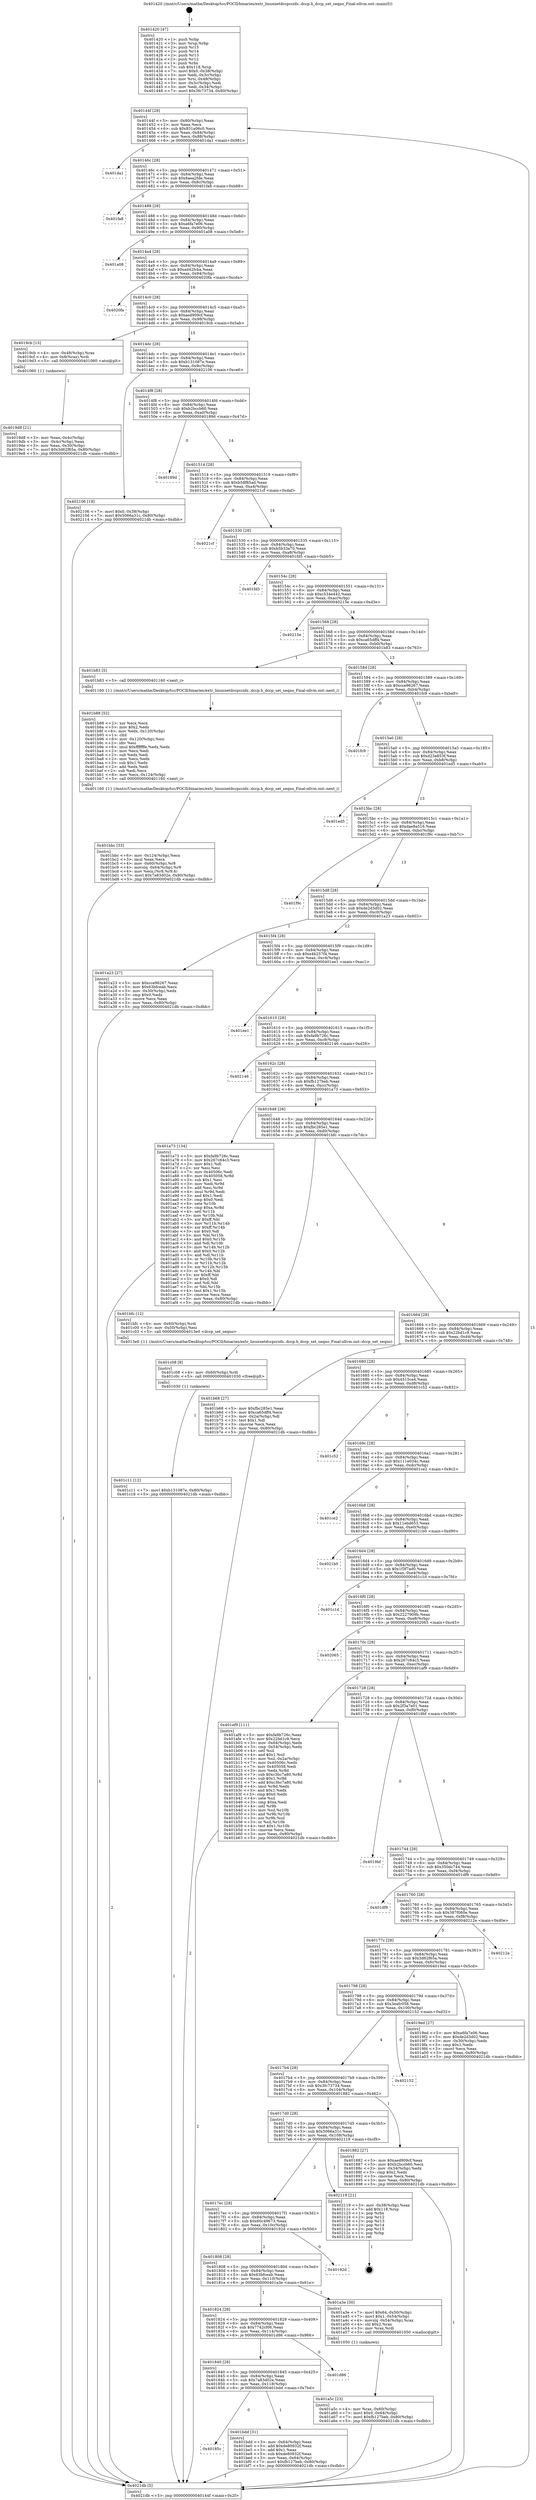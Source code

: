digraph "0x401420" {
  label = "0x401420 (/mnt/c/Users/mathe/Desktop/tcc/POCII/binaries/extr_linuxnetdccpccids..dccp.h_dccp_set_seqno_Final-ollvm.out::main(0))"
  labelloc = "t"
  node[shape=record]

  Entry [label="",width=0.3,height=0.3,shape=circle,fillcolor=black,style=filled]
  "0x40144f" [label="{
     0x40144f [29]\l
     | [instrs]\l
     &nbsp;&nbsp;0x40144f \<+3\>: mov -0x80(%rbp),%eax\l
     &nbsp;&nbsp;0x401452 \<+2\>: mov %eax,%ecx\l
     &nbsp;&nbsp;0x401454 \<+6\>: sub $0x831a06c0,%ecx\l
     &nbsp;&nbsp;0x40145a \<+6\>: mov %eax,-0x84(%rbp)\l
     &nbsp;&nbsp;0x401460 \<+6\>: mov %ecx,-0x88(%rbp)\l
     &nbsp;&nbsp;0x401466 \<+6\>: je 0000000000401da1 \<main+0x981\>\l
  }"]
  "0x401da1" [label="{
     0x401da1\l
  }", style=dashed]
  "0x40146c" [label="{
     0x40146c [28]\l
     | [instrs]\l
     &nbsp;&nbsp;0x40146c \<+5\>: jmp 0000000000401471 \<main+0x51\>\l
     &nbsp;&nbsp;0x401471 \<+6\>: mov -0x84(%rbp),%eax\l
     &nbsp;&nbsp;0x401477 \<+5\>: sub $0x8aea2fde,%eax\l
     &nbsp;&nbsp;0x40147c \<+6\>: mov %eax,-0x8c(%rbp)\l
     &nbsp;&nbsp;0x401482 \<+6\>: je 0000000000401fa8 \<main+0xb88\>\l
  }"]
  Exit [label="",width=0.3,height=0.3,shape=circle,fillcolor=black,style=filled,peripheries=2]
  "0x401fa8" [label="{
     0x401fa8\l
  }", style=dashed]
  "0x401488" [label="{
     0x401488 [28]\l
     | [instrs]\l
     &nbsp;&nbsp;0x401488 \<+5\>: jmp 000000000040148d \<main+0x6d\>\l
     &nbsp;&nbsp;0x40148d \<+6\>: mov -0x84(%rbp),%eax\l
     &nbsp;&nbsp;0x401493 \<+5\>: sub $0xa6fa7e06,%eax\l
     &nbsp;&nbsp;0x401498 \<+6\>: mov %eax,-0x90(%rbp)\l
     &nbsp;&nbsp;0x40149e \<+6\>: je 0000000000401a08 \<main+0x5e8\>\l
  }"]
  "0x401c11" [label="{
     0x401c11 [12]\l
     | [instrs]\l
     &nbsp;&nbsp;0x401c11 \<+7\>: movl $0xb131087e,-0x80(%rbp)\l
     &nbsp;&nbsp;0x401c18 \<+5\>: jmp 00000000004021db \<main+0xdbb\>\l
  }"]
  "0x401a08" [label="{
     0x401a08\l
  }", style=dashed]
  "0x4014a4" [label="{
     0x4014a4 [28]\l
     | [instrs]\l
     &nbsp;&nbsp;0x4014a4 \<+5\>: jmp 00000000004014a9 \<main+0x89\>\l
     &nbsp;&nbsp;0x4014a9 \<+6\>: mov -0x84(%rbp),%eax\l
     &nbsp;&nbsp;0x4014af \<+5\>: sub $0xad42fcba,%eax\l
     &nbsp;&nbsp;0x4014b4 \<+6\>: mov %eax,-0x94(%rbp)\l
     &nbsp;&nbsp;0x4014ba \<+6\>: je 00000000004020fa \<main+0xcda\>\l
  }"]
  "0x401c08" [label="{
     0x401c08 [9]\l
     | [instrs]\l
     &nbsp;&nbsp;0x401c08 \<+4\>: mov -0x60(%rbp),%rdi\l
     &nbsp;&nbsp;0x401c0c \<+5\>: call 0000000000401030 \<free@plt\>\l
     | [calls]\l
     &nbsp;&nbsp;0x401030 \{1\} (unknown)\l
  }"]
  "0x4020fa" [label="{
     0x4020fa\l
  }", style=dashed]
  "0x4014c0" [label="{
     0x4014c0 [28]\l
     | [instrs]\l
     &nbsp;&nbsp;0x4014c0 \<+5\>: jmp 00000000004014c5 \<main+0xa5\>\l
     &nbsp;&nbsp;0x4014c5 \<+6\>: mov -0x84(%rbp),%eax\l
     &nbsp;&nbsp;0x4014cb \<+5\>: sub $0xaed909cf,%eax\l
     &nbsp;&nbsp;0x4014d0 \<+6\>: mov %eax,-0x98(%rbp)\l
     &nbsp;&nbsp;0x4014d6 \<+6\>: je 00000000004019cb \<main+0x5ab\>\l
  }"]
  "0x40185c" [label="{
     0x40185c\l
  }", style=dashed]
  "0x4019cb" [label="{
     0x4019cb [13]\l
     | [instrs]\l
     &nbsp;&nbsp;0x4019cb \<+4\>: mov -0x48(%rbp),%rax\l
     &nbsp;&nbsp;0x4019cf \<+4\>: mov 0x8(%rax),%rdi\l
     &nbsp;&nbsp;0x4019d3 \<+5\>: call 0000000000401060 \<atoi@plt\>\l
     | [calls]\l
     &nbsp;&nbsp;0x401060 \{1\} (unknown)\l
  }"]
  "0x4014dc" [label="{
     0x4014dc [28]\l
     | [instrs]\l
     &nbsp;&nbsp;0x4014dc \<+5\>: jmp 00000000004014e1 \<main+0xc1\>\l
     &nbsp;&nbsp;0x4014e1 \<+6\>: mov -0x84(%rbp),%eax\l
     &nbsp;&nbsp;0x4014e7 \<+5\>: sub $0xb131087e,%eax\l
     &nbsp;&nbsp;0x4014ec \<+6\>: mov %eax,-0x9c(%rbp)\l
     &nbsp;&nbsp;0x4014f2 \<+6\>: je 0000000000402106 \<main+0xce6\>\l
  }"]
  "0x401bdd" [label="{
     0x401bdd [31]\l
     | [instrs]\l
     &nbsp;&nbsp;0x401bdd \<+3\>: mov -0x64(%rbp),%eax\l
     &nbsp;&nbsp;0x401be0 \<+5\>: add $0xde80932f,%eax\l
     &nbsp;&nbsp;0x401be5 \<+3\>: add $0x1,%eax\l
     &nbsp;&nbsp;0x401be8 \<+5\>: sub $0xde80932f,%eax\l
     &nbsp;&nbsp;0x401bed \<+3\>: mov %eax,-0x64(%rbp)\l
     &nbsp;&nbsp;0x401bf0 \<+7\>: movl $0xfb127beb,-0x80(%rbp)\l
     &nbsp;&nbsp;0x401bf7 \<+5\>: jmp 00000000004021db \<main+0xdbb\>\l
  }"]
  "0x402106" [label="{
     0x402106 [19]\l
     | [instrs]\l
     &nbsp;&nbsp;0x402106 \<+7\>: movl $0x0,-0x38(%rbp)\l
     &nbsp;&nbsp;0x40210d \<+7\>: movl $0x5066a31c,-0x80(%rbp)\l
     &nbsp;&nbsp;0x402114 \<+5\>: jmp 00000000004021db \<main+0xdbb\>\l
  }"]
  "0x4014f8" [label="{
     0x4014f8 [28]\l
     | [instrs]\l
     &nbsp;&nbsp;0x4014f8 \<+5\>: jmp 00000000004014fd \<main+0xdd\>\l
     &nbsp;&nbsp;0x4014fd \<+6\>: mov -0x84(%rbp),%eax\l
     &nbsp;&nbsp;0x401503 \<+5\>: sub $0xb2bccb60,%eax\l
     &nbsp;&nbsp;0x401508 \<+6\>: mov %eax,-0xa0(%rbp)\l
     &nbsp;&nbsp;0x40150e \<+6\>: je 000000000040189d \<main+0x47d\>\l
  }"]
  "0x401840" [label="{
     0x401840 [28]\l
     | [instrs]\l
     &nbsp;&nbsp;0x401840 \<+5\>: jmp 0000000000401845 \<main+0x425\>\l
     &nbsp;&nbsp;0x401845 \<+6\>: mov -0x84(%rbp),%eax\l
     &nbsp;&nbsp;0x40184b \<+5\>: sub $0x7a83d02e,%eax\l
     &nbsp;&nbsp;0x401850 \<+6\>: mov %eax,-0x118(%rbp)\l
     &nbsp;&nbsp;0x401856 \<+6\>: je 0000000000401bdd \<main+0x7bd\>\l
  }"]
  "0x40189d" [label="{
     0x40189d\l
  }", style=dashed]
  "0x401514" [label="{
     0x401514 [28]\l
     | [instrs]\l
     &nbsp;&nbsp;0x401514 \<+5\>: jmp 0000000000401519 \<main+0xf9\>\l
     &nbsp;&nbsp;0x401519 \<+6\>: mov -0x84(%rbp),%eax\l
     &nbsp;&nbsp;0x40151f \<+5\>: sub $0xb58f85ad,%eax\l
     &nbsp;&nbsp;0x401524 \<+6\>: mov %eax,-0xa4(%rbp)\l
     &nbsp;&nbsp;0x40152a \<+6\>: je 00000000004021cf \<main+0xdaf\>\l
  }"]
  "0x401d86" [label="{
     0x401d86\l
  }", style=dashed]
  "0x4021cf" [label="{
     0x4021cf\l
  }", style=dashed]
  "0x401530" [label="{
     0x401530 [28]\l
     | [instrs]\l
     &nbsp;&nbsp;0x401530 \<+5\>: jmp 0000000000401535 \<main+0x115\>\l
     &nbsp;&nbsp;0x401535 \<+6\>: mov -0x84(%rbp),%eax\l
     &nbsp;&nbsp;0x40153b \<+5\>: sub $0xb5b33a70,%eax\l
     &nbsp;&nbsp;0x401540 \<+6\>: mov %eax,-0xa8(%rbp)\l
     &nbsp;&nbsp;0x401546 \<+6\>: je 0000000000401fd5 \<main+0xbb5\>\l
  }"]
  "0x401bbc" [label="{
     0x401bbc [33]\l
     | [instrs]\l
     &nbsp;&nbsp;0x401bbc \<+6\>: mov -0x124(%rbp),%ecx\l
     &nbsp;&nbsp;0x401bc2 \<+3\>: imul %eax,%ecx\l
     &nbsp;&nbsp;0x401bc5 \<+4\>: mov -0x60(%rbp),%r8\l
     &nbsp;&nbsp;0x401bc9 \<+4\>: movslq -0x64(%rbp),%r9\l
     &nbsp;&nbsp;0x401bcd \<+4\>: mov %ecx,(%r8,%r9,4)\l
     &nbsp;&nbsp;0x401bd1 \<+7\>: movl $0x7a83d02e,-0x80(%rbp)\l
     &nbsp;&nbsp;0x401bd8 \<+5\>: jmp 00000000004021db \<main+0xdbb\>\l
  }"]
  "0x401fd5" [label="{
     0x401fd5\l
  }", style=dashed]
  "0x40154c" [label="{
     0x40154c [28]\l
     | [instrs]\l
     &nbsp;&nbsp;0x40154c \<+5\>: jmp 0000000000401551 \<main+0x131\>\l
     &nbsp;&nbsp;0x401551 \<+6\>: mov -0x84(%rbp),%eax\l
     &nbsp;&nbsp;0x401557 \<+5\>: sub $0xc534e442,%eax\l
     &nbsp;&nbsp;0x40155c \<+6\>: mov %eax,-0xac(%rbp)\l
     &nbsp;&nbsp;0x401562 \<+6\>: je 000000000040215e \<main+0xd3e\>\l
  }"]
  "0x401b88" [label="{
     0x401b88 [52]\l
     | [instrs]\l
     &nbsp;&nbsp;0x401b88 \<+2\>: xor %ecx,%ecx\l
     &nbsp;&nbsp;0x401b8a \<+5\>: mov $0x2,%edx\l
     &nbsp;&nbsp;0x401b8f \<+6\>: mov %edx,-0x120(%rbp)\l
     &nbsp;&nbsp;0x401b95 \<+1\>: cltd\l
     &nbsp;&nbsp;0x401b96 \<+6\>: mov -0x120(%rbp),%esi\l
     &nbsp;&nbsp;0x401b9c \<+2\>: idiv %esi\l
     &nbsp;&nbsp;0x401b9e \<+6\>: imul $0xfffffffe,%edx,%edx\l
     &nbsp;&nbsp;0x401ba4 \<+2\>: mov %ecx,%edi\l
     &nbsp;&nbsp;0x401ba6 \<+2\>: sub %edx,%edi\l
     &nbsp;&nbsp;0x401ba8 \<+2\>: mov %ecx,%edx\l
     &nbsp;&nbsp;0x401baa \<+3\>: sub $0x1,%edx\l
     &nbsp;&nbsp;0x401bad \<+2\>: add %edx,%edi\l
     &nbsp;&nbsp;0x401baf \<+2\>: sub %edi,%ecx\l
     &nbsp;&nbsp;0x401bb1 \<+6\>: mov %ecx,-0x124(%rbp)\l
     &nbsp;&nbsp;0x401bb7 \<+5\>: call 0000000000401160 \<next_i\>\l
     | [calls]\l
     &nbsp;&nbsp;0x401160 \{1\} (/mnt/c/Users/mathe/Desktop/tcc/POCII/binaries/extr_linuxnetdccpccids..dccp.h_dccp_set_seqno_Final-ollvm.out::next_i)\l
  }"]
  "0x40215e" [label="{
     0x40215e\l
  }", style=dashed]
  "0x401568" [label="{
     0x401568 [28]\l
     | [instrs]\l
     &nbsp;&nbsp;0x401568 \<+5\>: jmp 000000000040156d \<main+0x14d\>\l
     &nbsp;&nbsp;0x40156d \<+6\>: mov -0x84(%rbp),%eax\l
     &nbsp;&nbsp;0x401573 \<+5\>: sub $0xca65dff4,%eax\l
     &nbsp;&nbsp;0x401578 \<+6\>: mov %eax,-0xb0(%rbp)\l
     &nbsp;&nbsp;0x40157e \<+6\>: je 0000000000401b83 \<main+0x763\>\l
  }"]
  "0x401a5c" [label="{
     0x401a5c [23]\l
     | [instrs]\l
     &nbsp;&nbsp;0x401a5c \<+4\>: mov %rax,-0x60(%rbp)\l
     &nbsp;&nbsp;0x401a60 \<+7\>: movl $0x0,-0x64(%rbp)\l
     &nbsp;&nbsp;0x401a67 \<+7\>: movl $0xfb127beb,-0x80(%rbp)\l
     &nbsp;&nbsp;0x401a6e \<+5\>: jmp 00000000004021db \<main+0xdbb\>\l
  }"]
  "0x401b83" [label="{
     0x401b83 [5]\l
     | [instrs]\l
     &nbsp;&nbsp;0x401b83 \<+5\>: call 0000000000401160 \<next_i\>\l
     | [calls]\l
     &nbsp;&nbsp;0x401160 \{1\} (/mnt/c/Users/mathe/Desktop/tcc/POCII/binaries/extr_linuxnetdccpccids..dccp.h_dccp_set_seqno_Final-ollvm.out::next_i)\l
  }"]
  "0x401584" [label="{
     0x401584 [28]\l
     | [instrs]\l
     &nbsp;&nbsp;0x401584 \<+5\>: jmp 0000000000401589 \<main+0x169\>\l
     &nbsp;&nbsp;0x401589 \<+6\>: mov -0x84(%rbp),%eax\l
     &nbsp;&nbsp;0x40158f \<+5\>: sub $0xcce96267,%eax\l
     &nbsp;&nbsp;0x401594 \<+6\>: mov %eax,-0xb4(%rbp)\l
     &nbsp;&nbsp;0x40159a \<+6\>: je 0000000000401fc9 \<main+0xba9\>\l
  }"]
  "0x401824" [label="{
     0x401824 [28]\l
     | [instrs]\l
     &nbsp;&nbsp;0x401824 \<+5\>: jmp 0000000000401829 \<main+0x409\>\l
     &nbsp;&nbsp;0x401829 \<+6\>: mov -0x84(%rbp),%eax\l
     &nbsp;&nbsp;0x40182f \<+5\>: sub $0x7742cf06,%eax\l
     &nbsp;&nbsp;0x401834 \<+6\>: mov %eax,-0x114(%rbp)\l
     &nbsp;&nbsp;0x40183a \<+6\>: je 0000000000401d86 \<main+0x966\>\l
  }"]
  "0x401fc9" [label="{
     0x401fc9\l
  }", style=dashed]
  "0x4015a0" [label="{
     0x4015a0 [28]\l
     | [instrs]\l
     &nbsp;&nbsp;0x4015a0 \<+5\>: jmp 00000000004015a5 \<main+0x185\>\l
     &nbsp;&nbsp;0x4015a5 \<+6\>: mov -0x84(%rbp),%eax\l
     &nbsp;&nbsp;0x4015ab \<+5\>: sub $0xd23a853f,%eax\l
     &nbsp;&nbsp;0x4015b0 \<+6\>: mov %eax,-0xb8(%rbp)\l
     &nbsp;&nbsp;0x4015b6 \<+6\>: je 0000000000401ed5 \<main+0xab5\>\l
  }"]
  "0x401a3e" [label="{
     0x401a3e [30]\l
     | [instrs]\l
     &nbsp;&nbsp;0x401a3e \<+7\>: movl $0x64,-0x50(%rbp)\l
     &nbsp;&nbsp;0x401a45 \<+7\>: movl $0x1,-0x54(%rbp)\l
     &nbsp;&nbsp;0x401a4c \<+4\>: movslq -0x54(%rbp),%rax\l
     &nbsp;&nbsp;0x401a50 \<+4\>: shl $0x2,%rax\l
     &nbsp;&nbsp;0x401a54 \<+3\>: mov %rax,%rdi\l
     &nbsp;&nbsp;0x401a57 \<+5\>: call 0000000000401050 \<malloc@plt\>\l
     | [calls]\l
     &nbsp;&nbsp;0x401050 \{1\} (unknown)\l
  }"]
  "0x401ed5" [label="{
     0x401ed5\l
  }", style=dashed]
  "0x4015bc" [label="{
     0x4015bc [28]\l
     | [instrs]\l
     &nbsp;&nbsp;0x4015bc \<+5\>: jmp 00000000004015c1 \<main+0x1a1\>\l
     &nbsp;&nbsp;0x4015c1 \<+6\>: mov -0x84(%rbp),%eax\l
     &nbsp;&nbsp;0x4015c7 \<+5\>: sub $0xdae8a516,%eax\l
     &nbsp;&nbsp;0x4015cc \<+6\>: mov %eax,-0xbc(%rbp)\l
     &nbsp;&nbsp;0x4015d2 \<+6\>: je 0000000000401f9c \<main+0xb7c\>\l
  }"]
  "0x401808" [label="{
     0x401808 [28]\l
     | [instrs]\l
     &nbsp;&nbsp;0x401808 \<+5\>: jmp 000000000040180d \<main+0x3ed\>\l
     &nbsp;&nbsp;0x40180d \<+6\>: mov -0x84(%rbp),%eax\l
     &nbsp;&nbsp;0x401813 \<+5\>: sub $0x63bfceab,%eax\l
     &nbsp;&nbsp;0x401818 \<+6\>: mov %eax,-0x110(%rbp)\l
     &nbsp;&nbsp;0x40181e \<+6\>: je 0000000000401a3e \<main+0x61e\>\l
  }"]
  "0x401f9c" [label="{
     0x401f9c\l
  }", style=dashed]
  "0x4015d8" [label="{
     0x4015d8 [28]\l
     | [instrs]\l
     &nbsp;&nbsp;0x4015d8 \<+5\>: jmp 00000000004015dd \<main+0x1bd\>\l
     &nbsp;&nbsp;0x4015dd \<+6\>: mov -0x84(%rbp),%eax\l
     &nbsp;&nbsp;0x4015e3 \<+5\>: sub $0xde2d3d02,%eax\l
     &nbsp;&nbsp;0x4015e8 \<+6\>: mov %eax,-0xc0(%rbp)\l
     &nbsp;&nbsp;0x4015ee \<+6\>: je 0000000000401a23 \<main+0x603\>\l
  }"]
  "0x40192d" [label="{
     0x40192d\l
  }", style=dashed]
  "0x401a23" [label="{
     0x401a23 [27]\l
     | [instrs]\l
     &nbsp;&nbsp;0x401a23 \<+5\>: mov $0xcce96267,%eax\l
     &nbsp;&nbsp;0x401a28 \<+5\>: mov $0x63bfceab,%ecx\l
     &nbsp;&nbsp;0x401a2d \<+3\>: mov -0x30(%rbp),%edx\l
     &nbsp;&nbsp;0x401a30 \<+3\>: cmp $0x0,%edx\l
     &nbsp;&nbsp;0x401a33 \<+3\>: cmove %ecx,%eax\l
     &nbsp;&nbsp;0x401a36 \<+3\>: mov %eax,-0x80(%rbp)\l
     &nbsp;&nbsp;0x401a39 \<+5\>: jmp 00000000004021db \<main+0xdbb\>\l
  }"]
  "0x4015f4" [label="{
     0x4015f4 [28]\l
     | [instrs]\l
     &nbsp;&nbsp;0x4015f4 \<+5\>: jmp 00000000004015f9 \<main+0x1d9\>\l
     &nbsp;&nbsp;0x4015f9 \<+6\>: mov -0x84(%rbp),%eax\l
     &nbsp;&nbsp;0x4015ff \<+5\>: sub $0xe4b257f4,%eax\l
     &nbsp;&nbsp;0x401604 \<+6\>: mov %eax,-0xc4(%rbp)\l
     &nbsp;&nbsp;0x40160a \<+6\>: je 0000000000401ee1 \<main+0xac1\>\l
  }"]
  "0x4017ec" [label="{
     0x4017ec [28]\l
     | [instrs]\l
     &nbsp;&nbsp;0x4017ec \<+5\>: jmp 00000000004017f1 \<main+0x3d1\>\l
     &nbsp;&nbsp;0x4017f1 \<+6\>: mov -0x84(%rbp),%eax\l
     &nbsp;&nbsp;0x4017f7 \<+5\>: sub $0x60c49673,%eax\l
     &nbsp;&nbsp;0x4017fc \<+6\>: mov %eax,-0x10c(%rbp)\l
     &nbsp;&nbsp;0x401802 \<+6\>: je 000000000040192d \<main+0x50d\>\l
  }"]
  "0x401ee1" [label="{
     0x401ee1\l
  }", style=dashed]
  "0x401610" [label="{
     0x401610 [28]\l
     | [instrs]\l
     &nbsp;&nbsp;0x401610 \<+5\>: jmp 0000000000401615 \<main+0x1f5\>\l
     &nbsp;&nbsp;0x401615 \<+6\>: mov -0x84(%rbp),%eax\l
     &nbsp;&nbsp;0x40161b \<+5\>: sub $0xfa9b726c,%eax\l
     &nbsp;&nbsp;0x401620 \<+6\>: mov %eax,-0xc8(%rbp)\l
     &nbsp;&nbsp;0x401626 \<+6\>: je 0000000000402146 \<main+0xd26\>\l
  }"]
  "0x402119" [label="{
     0x402119 [21]\l
     | [instrs]\l
     &nbsp;&nbsp;0x402119 \<+3\>: mov -0x38(%rbp),%eax\l
     &nbsp;&nbsp;0x40211c \<+7\>: add $0x118,%rsp\l
     &nbsp;&nbsp;0x402123 \<+1\>: pop %rbx\l
     &nbsp;&nbsp;0x402124 \<+2\>: pop %r12\l
     &nbsp;&nbsp;0x402126 \<+2\>: pop %r13\l
     &nbsp;&nbsp;0x402128 \<+2\>: pop %r14\l
     &nbsp;&nbsp;0x40212a \<+2\>: pop %r15\l
     &nbsp;&nbsp;0x40212c \<+1\>: pop %rbp\l
     &nbsp;&nbsp;0x40212d \<+1\>: ret\l
  }"]
  "0x402146" [label="{
     0x402146\l
  }", style=dashed]
  "0x40162c" [label="{
     0x40162c [28]\l
     | [instrs]\l
     &nbsp;&nbsp;0x40162c \<+5\>: jmp 0000000000401631 \<main+0x211\>\l
     &nbsp;&nbsp;0x401631 \<+6\>: mov -0x84(%rbp),%eax\l
     &nbsp;&nbsp;0x401637 \<+5\>: sub $0xfb127beb,%eax\l
     &nbsp;&nbsp;0x40163c \<+6\>: mov %eax,-0xcc(%rbp)\l
     &nbsp;&nbsp;0x401642 \<+6\>: je 0000000000401a73 \<main+0x653\>\l
  }"]
  "0x4019d8" [label="{
     0x4019d8 [21]\l
     | [instrs]\l
     &nbsp;&nbsp;0x4019d8 \<+3\>: mov %eax,-0x4c(%rbp)\l
     &nbsp;&nbsp;0x4019db \<+3\>: mov -0x4c(%rbp),%eax\l
     &nbsp;&nbsp;0x4019de \<+3\>: mov %eax,-0x30(%rbp)\l
     &nbsp;&nbsp;0x4019e1 \<+7\>: movl $0x3d62f65a,-0x80(%rbp)\l
     &nbsp;&nbsp;0x4019e8 \<+5\>: jmp 00000000004021db \<main+0xdbb\>\l
  }"]
  "0x401a73" [label="{
     0x401a73 [134]\l
     | [instrs]\l
     &nbsp;&nbsp;0x401a73 \<+5\>: mov $0xfa9b726c,%eax\l
     &nbsp;&nbsp;0x401a78 \<+5\>: mov $0x267c64c3,%ecx\l
     &nbsp;&nbsp;0x401a7d \<+2\>: mov $0x1,%dl\l
     &nbsp;&nbsp;0x401a7f \<+2\>: xor %esi,%esi\l
     &nbsp;&nbsp;0x401a81 \<+7\>: mov 0x40506c,%edi\l
     &nbsp;&nbsp;0x401a88 \<+8\>: mov 0x405058,%r8d\l
     &nbsp;&nbsp;0x401a90 \<+3\>: sub $0x1,%esi\l
     &nbsp;&nbsp;0x401a93 \<+3\>: mov %edi,%r9d\l
     &nbsp;&nbsp;0x401a96 \<+3\>: add %esi,%r9d\l
     &nbsp;&nbsp;0x401a99 \<+4\>: imul %r9d,%edi\l
     &nbsp;&nbsp;0x401a9d \<+3\>: and $0x1,%edi\l
     &nbsp;&nbsp;0x401aa0 \<+3\>: cmp $0x0,%edi\l
     &nbsp;&nbsp;0x401aa3 \<+4\>: sete %r10b\l
     &nbsp;&nbsp;0x401aa7 \<+4\>: cmp $0xa,%r8d\l
     &nbsp;&nbsp;0x401aab \<+4\>: setl %r11b\l
     &nbsp;&nbsp;0x401aaf \<+3\>: mov %r10b,%bl\l
     &nbsp;&nbsp;0x401ab2 \<+3\>: xor $0xff,%bl\l
     &nbsp;&nbsp;0x401ab5 \<+3\>: mov %r11b,%r14b\l
     &nbsp;&nbsp;0x401ab8 \<+4\>: xor $0xff,%r14b\l
     &nbsp;&nbsp;0x401abc \<+3\>: xor $0x0,%dl\l
     &nbsp;&nbsp;0x401abf \<+3\>: mov %bl,%r15b\l
     &nbsp;&nbsp;0x401ac2 \<+4\>: and $0x0,%r15b\l
     &nbsp;&nbsp;0x401ac6 \<+3\>: and %dl,%r10b\l
     &nbsp;&nbsp;0x401ac9 \<+3\>: mov %r14b,%r12b\l
     &nbsp;&nbsp;0x401acc \<+4\>: and $0x0,%r12b\l
     &nbsp;&nbsp;0x401ad0 \<+3\>: and %dl,%r11b\l
     &nbsp;&nbsp;0x401ad3 \<+3\>: or %r10b,%r15b\l
     &nbsp;&nbsp;0x401ad6 \<+3\>: or %r11b,%r12b\l
     &nbsp;&nbsp;0x401ad9 \<+3\>: xor %r12b,%r15b\l
     &nbsp;&nbsp;0x401adc \<+3\>: or %r14b,%bl\l
     &nbsp;&nbsp;0x401adf \<+3\>: xor $0xff,%bl\l
     &nbsp;&nbsp;0x401ae2 \<+3\>: or $0x0,%dl\l
     &nbsp;&nbsp;0x401ae5 \<+2\>: and %dl,%bl\l
     &nbsp;&nbsp;0x401ae7 \<+3\>: or %bl,%r15b\l
     &nbsp;&nbsp;0x401aea \<+4\>: test $0x1,%r15b\l
     &nbsp;&nbsp;0x401aee \<+3\>: cmovne %ecx,%eax\l
     &nbsp;&nbsp;0x401af1 \<+3\>: mov %eax,-0x80(%rbp)\l
     &nbsp;&nbsp;0x401af4 \<+5\>: jmp 00000000004021db \<main+0xdbb\>\l
  }"]
  "0x401648" [label="{
     0x401648 [28]\l
     | [instrs]\l
     &nbsp;&nbsp;0x401648 \<+5\>: jmp 000000000040164d \<main+0x22d\>\l
     &nbsp;&nbsp;0x40164d \<+6\>: mov -0x84(%rbp),%eax\l
     &nbsp;&nbsp;0x401653 \<+5\>: sub $0xfbc285e1,%eax\l
     &nbsp;&nbsp;0x401658 \<+6\>: mov %eax,-0xd0(%rbp)\l
     &nbsp;&nbsp;0x40165e \<+6\>: je 0000000000401bfc \<main+0x7dc\>\l
  }"]
  "0x401420" [label="{
     0x401420 [47]\l
     | [instrs]\l
     &nbsp;&nbsp;0x401420 \<+1\>: push %rbp\l
     &nbsp;&nbsp;0x401421 \<+3\>: mov %rsp,%rbp\l
     &nbsp;&nbsp;0x401424 \<+2\>: push %r15\l
     &nbsp;&nbsp;0x401426 \<+2\>: push %r14\l
     &nbsp;&nbsp;0x401428 \<+2\>: push %r13\l
     &nbsp;&nbsp;0x40142a \<+2\>: push %r12\l
     &nbsp;&nbsp;0x40142c \<+1\>: push %rbx\l
     &nbsp;&nbsp;0x40142d \<+7\>: sub $0x118,%rsp\l
     &nbsp;&nbsp;0x401434 \<+7\>: movl $0x0,-0x38(%rbp)\l
     &nbsp;&nbsp;0x40143b \<+3\>: mov %edi,-0x3c(%rbp)\l
     &nbsp;&nbsp;0x40143e \<+4\>: mov %rsi,-0x48(%rbp)\l
     &nbsp;&nbsp;0x401442 \<+3\>: mov -0x3c(%rbp),%edi\l
     &nbsp;&nbsp;0x401445 \<+3\>: mov %edi,-0x34(%rbp)\l
     &nbsp;&nbsp;0x401448 \<+7\>: movl $0x3fc73734,-0x80(%rbp)\l
  }"]
  "0x401bfc" [label="{
     0x401bfc [12]\l
     | [instrs]\l
     &nbsp;&nbsp;0x401bfc \<+4\>: mov -0x60(%rbp),%rdi\l
     &nbsp;&nbsp;0x401c00 \<+3\>: mov -0x50(%rbp),%esi\l
     &nbsp;&nbsp;0x401c03 \<+5\>: call 00000000004013e0 \<dccp_set_seqno\>\l
     | [calls]\l
     &nbsp;&nbsp;0x4013e0 \{1\} (/mnt/c/Users/mathe/Desktop/tcc/POCII/binaries/extr_linuxnetdccpccids..dccp.h_dccp_set_seqno_Final-ollvm.out::dccp_set_seqno)\l
  }"]
  "0x401664" [label="{
     0x401664 [28]\l
     | [instrs]\l
     &nbsp;&nbsp;0x401664 \<+5\>: jmp 0000000000401669 \<main+0x249\>\l
     &nbsp;&nbsp;0x401669 \<+6\>: mov -0x84(%rbp),%eax\l
     &nbsp;&nbsp;0x40166f \<+5\>: sub $0x22bd1c9,%eax\l
     &nbsp;&nbsp;0x401674 \<+6\>: mov %eax,-0xd4(%rbp)\l
     &nbsp;&nbsp;0x40167a \<+6\>: je 0000000000401b68 \<main+0x748\>\l
  }"]
  "0x4021db" [label="{
     0x4021db [5]\l
     | [instrs]\l
     &nbsp;&nbsp;0x4021db \<+5\>: jmp 000000000040144f \<main+0x2f\>\l
  }"]
  "0x401b68" [label="{
     0x401b68 [27]\l
     | [instrs]\l
     &nbsp;&nbsp;0x401b68 \<+5\>: mov $0xfbc285e1,%eax\l
     &nbsp;&nbsp;0x401b6d \<+5\>: mov $0xca65dff4,%ecx\l
     &nbsp;&nbsp;0x401b72 \<+3\>: mov -0x2a(%rbp),%dl\l
     &nbsp;&nbsp;0x401b75 \<+3\>: test $0x1,%dl\l
     &nbsp;&nbsp;0x401b78 \<+3\>: cmovne %ecx,%eax\l
     &nbsp;&nbsp;0x401b7b \<+3\>: mov %eax,-0x80(%rbp)\l
     &nbsp;&nbsp;0x401b7e \<+5\>: jmp 00000000004021db \<main+0xdbb\>\l
  }"]
  "0x401680" [label="{
     0x401680 [28]\l
     | [instrs]\l
     &nbsp;&nbsp;0x401680 \<+5\>: jmp 0000000000401685 \<main+0x265\>\l
     &nbsp;&nbsp;0x401685 \<+6\>: mov -0x84(%rbp),%eax\l
     &nbsp;&nbsp;0x40168b \<+5\>: sub $0x4515ca4,%eax\l
     &nbsp;&nbsp;0x401690 \<+6\>: mov %eax,-0xd8(%rbp)\l
     &nbsp;&nbsp;0x401696 \<+6\>: je 0000000000401c52 \<main+0x832\>\l
  }"]
  "0x4017d0" [label="{
     0x4017d0 [28]\l
     | [instrs]\l
     &nbsp;&nbsp;0x4017d0 \<+5\>: jmp 00000000004017d5 \<main+0x3b5\>\l
     &nbsp;&nbsp;0x4017d5 \<+6\>: mov -0x84(%rbp),%eax\l
     &nbsp;&nbsp;0x4017db \<+5\>: sub $0x5066a31c,%eax\l
     &nbsp;&nbsp;0x4017e0 \<+6\>: mov %eax,-0x108(%rbp)\l
     &nbsp;&nbsp;0x4017e6 \<+6\>: je 0000000000402119 \<main+0xcf9\>\l
  }"]
  "0x401c52" [label="{
     0x401c52\l
  }", style=dashed]
  "0x40169c" [label="{
     0x40169c [28]\l
     | [instrs]\l
     &nbsp;&nbsp;0x40169c \<+5\>: jmp 00000000004016a1 \<main+0x281\>\l
     &nbsp;&nbsp;0x4016a1 \<+6\>: mov -0x84(%rbp),%eax\l
     &nbsp;&nbsp;0x4016a7 \<+5\>: sub $0x111e034c,%eax\l
     &nbsp;&nbsp;0x4016ac \<+6\>: mov %eax,-0xdc(%rbp)\l
     &nbsp;&nbsp;0x4016b2 \<+6\>: je 0000000000401ce2 \<main+0x8c2\>\l
  }"]
  "0x401882" [label="{
     0x401882 [27]\l
     | [instrs]\l
     &nbsp;&nbsp;0x401882 \<+5\>: mov $0xaed909cf,%eax\l
     &nbsp;&nbsp;0x401887 \<+5\>: mov $0xb2bccb60,%ecx\l
     &nbsp;&nbsp;0x40188c \<+3\>: mov -0x34(%rbp),%edx\l
     &nbsp;&nbsp;0x40188f \<+3\>: cmp $0x2,%edx\l
     &nbsp;&nbsp;0x401892 \<+3\>: cmovne %ecx,%eax\l
     &nbsp;&nbsp;0x401895 \<+3\>: mov %eax,-0x80(%rbp)\l
     &nbsp;&nbsp;0x401898 \<+5\>: jmp 00000000004021db \<main+0xdbb\>\l
  }"]
  "0x401ce2" [label="{
     0x401ce2\l
  }", style=dashed]
  "0x4016b8" [label="{
     0x4016b8 [28]\l
     | [instrs]\l
     &nbsp;&nbsp;0x4016b8 \<+5\>: jmp 00000000004016bd \<main+0x29d\>\l
     &nbsp;&nbsp;0x4016bd \<+6\>: mov -0x84(%rbp),%eax\l
     &nbsp;&nbsp;0x4016c3 \<+5\>: sub $0x11ebd653,%eax\l
     &nbsp;&nbsp;0x4016c8 \<+6\>: mov %eax,-0xe0(%rbp)\l
     &nbsp;&nbsp;0x4016ce \<+6\>: je 00000000004021b0 \<main+0xd90\>\l
  }"]
  "0x4017b4" [label="{
     0x4017b4 [28]\l
     | [instrs]\l
     &nbsp;&nbsp;0x4017b4 \<+5\>: jmp 00000000004017b9 \<main+0x399\>\l
     &nbsp;&nbsp;0x4017b9 \<+6\>: mov -0x84(%rbp),%eax\l
     &nbsp;&nbsp;0x4017bf \<+5\>: sub $0x3fc73734,%eax\l
     &nbsp;&nbsp;0x4017c4 \<+6\>: mov %eax,-0x104(%rbp)\l
     &nbsp;&nbsp;0x4017ca \<+6\>: je 0000000000401882 \<main+0x462\>\l
  }"]
  "0x4021b0" [label="{
     0x4021b0\l
  }", style=dashed]
  "0x4016d4" [label="{
     0x4016d4 [28]\l
     | [instrs]\l
     &nbsp;&nbsp;0x4016d4 \<+5\>: jmp 00000000004016d9 \<main+0x2b9\>\l
     &nbsp;&nbsp;0x4016d9 \<+6\>: mov -0x84(%rbp),%eax\l
     &nbsp;&nbsp;0x4016df \<+5\>: sub $0x1f3f7ad0,%eax\l
     &nbsp;&nbsp;0x4016e4 \<+6\>: mov %eax,-0xe4(%rbp)\l
     &nbsp;&nbsp;0x4016ea \<+6\>: je 0000000000401c1d \<main+0x7fd\>\l
  }"]
  "0x402152" [label="{
     0x402152\l
  }", style=dashed]
  "0x401c1d" [label="{
     0x401c1d\l
  }", style=dashed]
  "0x4016f0" [label="{
     0x4016f0 [28]\l
     | [instrs]\l
     &nbsp;&nbsp;0x4016f0 \<+5\>: jmp 00000000004016f5 \<main+0x2d5\>\l
     &nbsp;&nbsp;0x4016f5 \<+6\>: mov -0x84(%rbp),%eax\l
     &nbsp;&nbsp;0x4016fb \<+5\>: sub $0x2227909b,%eax\l
     &nbsp;&nbsp;0x401700 \<+6\>: mov %eax,-0xe8(%rbp)\l
     &nbsp;&nbsp;0x401706 \<+6\>: je 0000000000402065 \<main+0xc45\>\l
  }"]
  "0x401798" [label="{
     0x401798 [28]\l
     | [instrs]\l
     &nbsp;&nbsp;0x401798 \<+5\>: jmp 000000000040179d \<main+0x37d\>\l
     &nbsp;&nbsp;0x40179d \<+6\>: mov -0x84(%rbp),%eax\l
     &nbsp;&nbsp;0x4017a3 \<+5\>: sub $0x3eafc058,%eax\l
     &nbsp;&nbsp;0x4017a8 \<+6\>: mov %eax,-0x100(%rbp)\l
     &nbsp;&nbsp;0x4017ae \<+6\>: je 0000000000402152 \<main+0xd32\>\l
  }"]
  "0x402065" [label="{
     0x402065\l
  }", style=dashed]
  "0x40170c" [label="{
     0x40170c [28]\l
     | [instrs]\l
     &nbsp;&nbsp;0x40170c \<+5\>: jmp 0000000000401711 \<main+0x2f1\>\l
     &nbsp;&nbsp;0x401711 \<+6\>: mov -0x84(%rbp),%eax\l
     &nbsp;&nbsp;0x401717 \<+5\>: sub $0x267c64c3,%eax\l
     &nbsp;&nbsp;0x40171c \<+6\>: mov %eax,-0xec(%rbp)\l
     &nbsp;&nbsp;0x401722 \<+6\>: je 0000000000401af9 \<main+0x6d9\>\l
  }"]
  "0x4019ed" [label="{
     0x4019ed [27]\l
     | [instrs]\l
     &nbsp;&nbsp;0x4019ed \<+5\>: mov $0xa6fa7e06,%eax\l
     &nbsp;&nbsp;0x4019f2 \<+5\>: mov $0xde2d3d02,%ecx\l
     &nbsp;&nbsp;0x4019f7 \<+3\>: mov -0x30(%rbp),%edx\l
     &nbsp;&nbsp;0x4019fa \<+3\>: cmp $0x1,%edx\l
     &nbsp;&nbsp;0x4019fd \<+3\>: cmovl %ecx,%eax\l
     &nbsp;&nbsp;0x401a00 \<+3\>: mov %eax,-0x80(%rbp)\l
     &nbsp;&nbsp;0x401a03 \<+5\>: jmp 00000000004021db \<main+0xdbb\>\l
  }"]
  "0x401af9" [label="{
     0x401af9 [111]\l
     | [instrs]\l
     &nbsp;&nbsp;0x401af9 \<+5\>: mov $0xfa9b726c,%eax\l
     &nbsp;&nbsp;0x401afe \<+5\>: mov $0x22bd1c9,%ecx\l
     &nbsp;&nbsp;0x401b03 \<+3\>: mov -0x64(%rbp),%edx\l
     &nbsp;&nbsp;0x401b06 \<+3\>: cmp -0x54(%rbp),%edx\l
     &nbsp;&nbsp;0x401b09 \<+4\>: setl %sil\l
     &nbsp;&nbsp;0x401b0d \<+4\>: and $0x1,%sil\l
     &nbsp;&nbsp;0x401b11 \<+4\>: mov %sil,-0x2a(%rbp)\l
     &nbsp;&nbsp;0x401b15 \<+7\>: mov 0x40506c,%edx\l
     &nbsp;&nbsp;0x401b1c \<+7\>: mov 0x405058,%edi\l
     &nbsp;&nbsp;0x401b23 \<+3\>: mov %edx,%r8d\l
     &nbsp;&nbsp;0x401b26 \<+7\>: sub $0xc3bc7a80,%r8d\l
     &nbsp;&nbsp;0x401b2d \<+4\>: sub $0x1,%r8d\l
     &nbsp;&nbsp;0x401b31 \<+7\>: add $0xc3bc7a80,%r8d\l
     &nbsp;&nbsp;0x401b38 \<+4\>: imul %r8d,%edx\l
     &nbsp;&nbsp;0x401b3c \<+3\>: and $0x1,%edx\l
     &nbsp;&nbsp;0x401b3f \<+3\>: cmp $0x0,%edx\l
     &nbsp;&nbsp;0x401b42 \<+4\>: sete %sil\l
     &nbsp;&nbsp;0x401b46 \<+3\>: cmp $0xa,%edi\l
     &nbsp;&nbsp;0x401b49 \<+4\>: setl %r9b\l
     &nbsp;&nbsp;0x401b4d \<+3\>: mov %sil,%r10b\l
     &nbsp;&nbsp;0x401b50 \<+3\>: and %r9b,%r10b\l
     &nbsp;&nbsp;0x401b53 \<+3\>: xor %r9b,%sil\l
     &nbsp;&nbsp;0x401b56 \<+3\>: or %sil,%r10b\l
     &nbsp;&nbsp;0x401b59 \<+4\>: test $0x1,%r10b\l
     &nbsp;&nbsp;0x401b5d \<+3\>: cmovne %ecx,%eax\l
     &nbsp;&nbsp;0x401b60 \<+3\>: mov %eax,-0x80(%rbp)\l
     &nbsp;&nbsp;0x401b63 \<+5\>: jmp 00000000004021db \<main+0xdbb\>\l
  }"]
  "0x401728" [label="{
     0x401728 [28]\l
     | [instrs]\l
     &nbsp;&nbsp;0x401728 \<+5\>: jmp 000000000040172d \<main+0x30d\>\l
     &nbsp;&nbsp;0x40172d \<+6\>: mov -0x84(%rbp),%eax\l
     &nbsp;&nbsp;0x401733 \<+5\>: sub $0x2f3a7e01,%eax\l
     &nbsp;&nbsp;0x401738 \<+6\>: mov %eax,-0xf0(%rbp)\l
     &nbsp;&nbsp;0x40173e \<+6\>: je 00000000004019bf \<main+0x59f\>\l
  }"]
  "0x40177c" [label="{
     0x40177c [28]\l
     | [instrs]\l
     &nbsp;&nbsp;0x40177c \<+5\>: jmp 0000000000401781 \<main+0x361\>\l
     &nbsp;&nbsp;0x401781 \<+6\>: mov -0x84(%rbp),%eax\l
     &nbsp;&nbsp;0x401787 \<+5\>: sub $0x3d62f65a,%eax\l
     &nbsp;&nbsp;0x40178c \<+6\>: mov %eax,-0xfc(%rbp)\l
     &nbsp;&nbsp;0x401792 \<+6\>: je 00000000004019ed \<main+0x5cd\>\l
  }"]
  "0x4019bf" [label="{
     0x4019bf\l
  }", style=dashed]
  "0x401744" [label="{
     0x401744 [28]\l
     | [instrs]\l
     &nbsp;&nbsp;0x401744 \<+5\>: jmp 0000000000401749 \<main+0x329\>\l
     &nbsp;&nbsp;0x401749 \<+6\>: mov -0x84(%rbp),%eax\l
     &nbsp;&nbsp;0x40174f \<+5\>: sub $0x350dc744,%eax\l
     &nbsp;&nbsp;0x401754 \<+6\>: mov %eax,-0xf4(%rbp)\l
     &nbsp;&nbsp;0x40175a \<+6\>: je 0000000000401df9 \<main+0x9d9\>\l
  }"]
  "0x40212e" [label="{
     0x40212e\l
  }", style=dashed]
  "0x401df9" [label="{
     0x401df9\l
  }", style=dashed]
  "0x401760" [label="{
     0x401760 [28]\l
     | [instrs]\l
     &nbsp;&nbsp;0x401760 \<+5\>: jmp 0000000000401765 \<main+0x345\>\l
     &nbsp;&nbsp;0x401765 \<+6\>: mov -0x84(%rbp),%eax\l
     &nbsp;&nbsp;0x40176b \<+5\>: sub $0x387f060e,%eax\l
     &nbsp;&nbsp;0x401770 \<+6\>: mov %eax,-0xf8(%rbp)\l
     &nbsp;&nbsp;0x401776 \<+6\>: je 000000000040212e \<main+0xd0e\>\l
  }"]
  Entry -> "0x401420" [label=" 1"]
  "0x40144f" -> "0x401da1" [label=" 0"]
  "0x40144f" -> "0x40146c" [label=" 16"]
  "0x402119" -> Exit [label=" 1"]
  "0x40146c" -> "0x401fa8" [label=" 0"]
  "0x40146c" -> "0x401488" [label=" 16"]
  "0x402106" -> "0x4021db" [label=" 1"]
  "0x401488" -> "0x401a08" [label=" 0"]
  "0x401488" -> "0x4014a4" [label=" 16"]
  "0x401c11" -> "0x4021db" [label=" 1"]
  "0x4014a4" -> "0x4020fa" [label=" 0"]
  "0x4014a4" -> "0x4014c0" [label=" 16"]
  "0x401c08" -> "0x401c11" [label=" 1"]
  "0x4014c0" -> "0x4019cb" [label=" 1"]
  "0x4014c0" -> "0x4014dc" [label=" 15"]
  "0x401bfc" -> "0x401c08" [label=" 1"]
  "0x4014dc" -> "0x402106" [label=" 1"]
  "0x4014dc" -> "0x4014f8" [label=" 14"]
  "0x401bdd" -> "0x4021db" [label=" 1"]
  "0x4014f8" -> "0x40189d" [label=" 0"]
  "0x4014f8" -> "0x401514" [label=" 14"]
  "0x401840" -> "0x401bdd" [label=" 1"]
  "0x401514" -> "0x4021cf" [label=" 0"]
  "0x401514" -> "0x401530" [label=" 14"]
  "0x401840" -> "0x40185c" [label=" 0"]
  "0x401530" -> "0x401fd5" [label=" 0"]
  "0x401530" -> "0x40154c" [label=" 14"]
  "0x401824" -> "0x401d86" [label=" 0"]
  "0x40154c" -> "0x40215e" [label=" 0"]
  "0x40154c" -> "0x401568" [label=" 14"]
  "0x401824" -> "0x401840" [label=" 1"]
  "0x401568" -> "0x401b83" [label=" 1"]
  "0x401568" -> "0x401584" [label=" 13"]
  "0x401bbc" -> "0x4021db" [label=" 1"]
  "0x401584" -> "0x401fc9" [label=" 0"]
  "0x401584" -> "0x4015a0" [label=" 13"]
  "0x401b88" -> "0x401bbc" [label=" 1"]
  "0x4015a0" -> "0x401ed5" [label=" 0"]
  "0x4015a0" -> "0x4015bc" [label=" 13"]
  "0x401b83" -> "0x401b88" [label=" 1"]
  "0x4015bc" -> "0x401f9c" [label=" 0"]
  "0x4015bc" -> "0x4015d8" [label=" 13"]
  "0x401af9" -> "0x4021db" [label=" 2"]
  "0x4015d8" -> "0x401a23" [label=" 1"]
  "0x4015d8" -> "0x4015f4" [label=" 12"]
  "0x401a73" -> "0x4021db" [label=" 2"]
  "0x4015f4" -> "0x401ee1" [label=" 0"]
  "0x4015f4" -> "0x401610" [label=" 12"]
  "0x401a3e" -> "0x401a5c" [label=" 1"]
  "0x401610" -> "0x402146" [label=" 0"]
  "0x401610" -> "0x40162c" [label=" 12"]
  "0x401808" -> "0x401824" [label=" 1"]
  "0x40162c" -> "0x401a73" [label=" 2"]
  "0x40162c" -> "0x401648" [label=" 10"]
  "0x401b68" -> "0x4021db" [label=" 2"]
  "0x401648" -> "0x401bfc" [label=" 1"]
  "0x401648" -> "0x401664" [label=" 9"]
  "0x4017ec" -> "0x401808" [label=" 2"]
  "0x401664" -> "0x401b68" [label=" 2"]
  "0x401664" -> "0x401680" [label=" 7"]
  "0x4017ec" -> "0x40192d" [label=" 0"]
  "0x401680" -> "0x401c52" [label=" 0"]
  "0x401680" -> "0x40169c" [label=" 7"]
  "0x401a5c" -> "0x4021db" [label=" 1"]
  "0x40169c" -> "0x401ce2" [label=" 0"]
  "0x40169c" -> "0x4016b8" [label=" 7"]
  "0x4017d0" -> "0x4017ec" [label=" 2"]
  "0x4016b8" -> "0x4021b0" [label=" 0"]
  "0x4016b8" -> "0x4016d4" [label=" 7"]
  "0x401808" -> "0x401a3e" [label=" 1"]
  "0x4016d4" -> "0x401c1d" [label=" 0"]
  "0x4016d4" -> "0x4016f0" [label=" 7"]
  "0x401a23" -> "0x4021db" [label=" 1"]
  "0x4016f0" -> "0x402065" [label=" 0"]
  "0x4016f0" -> "0x40170c" [label=" 7"]
  "0x4019d8" -> "0x4021db" [label=" 1"]
  "0x40170c" -> "0x401af9" [label=" 2"]
  "0x40170c" -> "0x401728" [label=" 5"]
  "0x4019cb" -> "0x4019d8" [label=" 1"]
  "0x401728" -> "0x4019bf" [label=" 0"]
  "0x401728" -> "0x401744" [label=" 5"]
  "0x401420" -> "0x40144f" [label=" 1"]
  "0x401744" -> "0x401df9" [label=" 0"]
  "0x401744" -> "0x401760" [label=" 5"]
  "0x401882" -> "0x4021db" [label=" 1"]
  "0x401760" -> "0x40212e" [label=" 0"]
  "0x401760" -> "0x40177c" [label=" 5"]
  "0x4021db" -> "0x40144f" [label=" 15"]
  "0x40177c" -> "0x4019ed" [label=" 1"]
  "0x40177c" -> "0x401798" [label=" 4"]
  "0x4019ed" -> "0x4021db" [label=" 1"]
  "0x401798" -> "0x402152" [label=" 0"]
  "0x401798" -> "0x4017b4" [label=" 4"]
  "0x4017d0" -> "0x402119" [label=" 1"]
  "0x4017b4" -> "0x401882" [label=" 1"]
  "0x4017b4" -> "0x4017d0" [label=" 3"]
}
